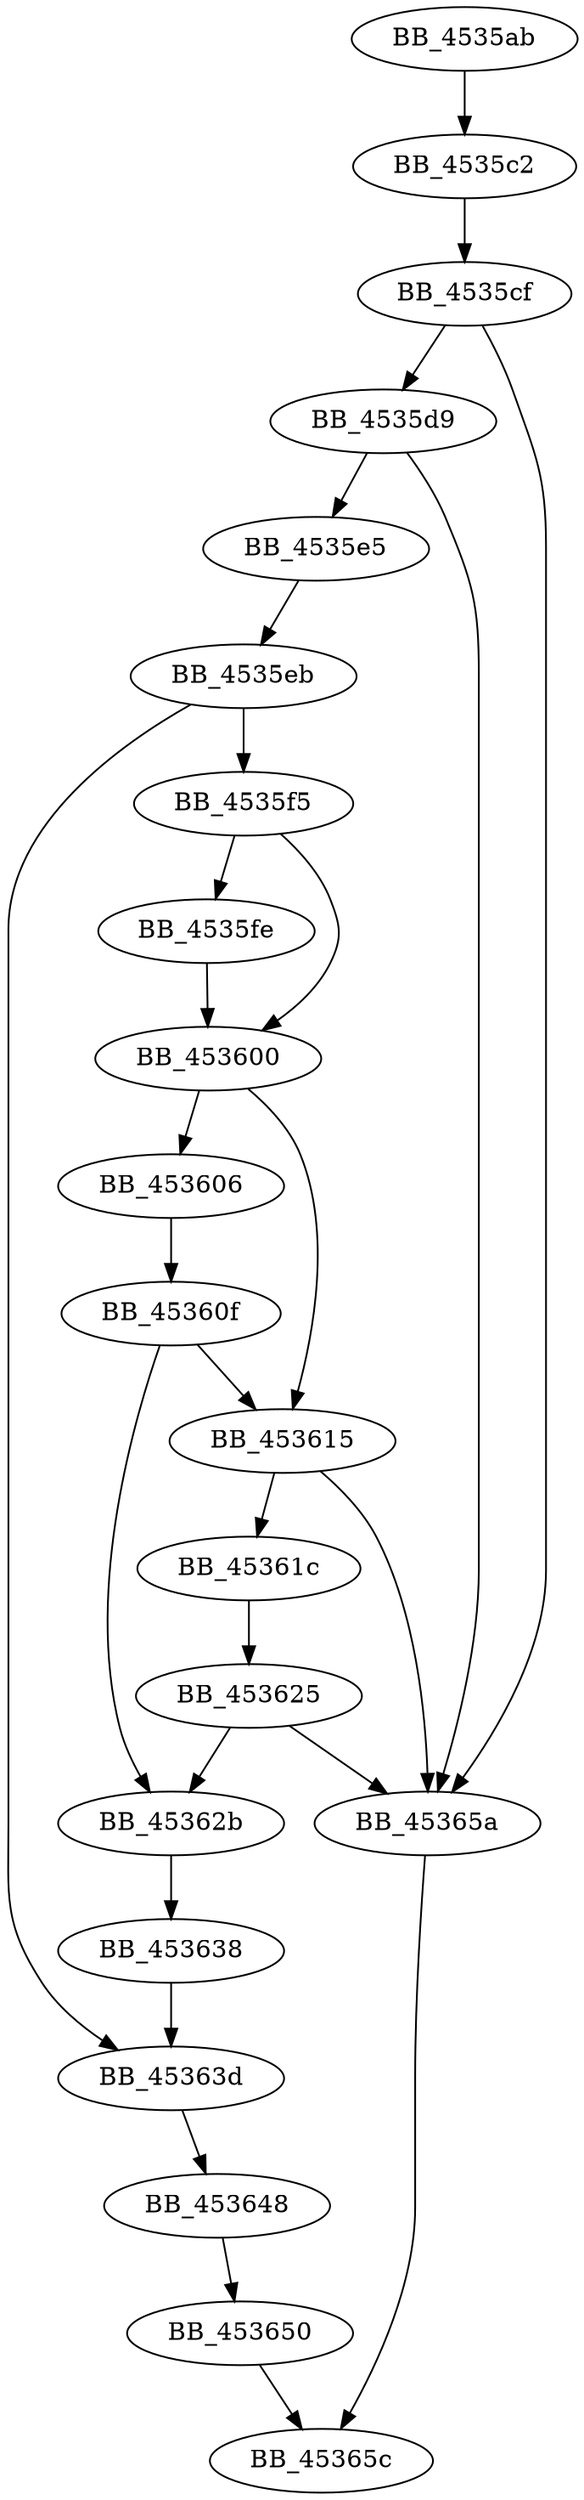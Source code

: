 DiGraph sub_4535AB{
BB_4535ab->BB_4535c2
BB_4535c2->BB_4535cf
BB_4535cf->BB_4535d9
BB_4535cf->BB_45365a
BB_4535d9->BB_4535e5
BB_4535d9->BB_45365a
BB_4535e5->BB_4535eb
BB_4535eb->BB_4535f5
BB_4535eb->BB_45363d
BB_4535f5->BB_4535fe
BB_4535f5->BB_453600
BB_4535fe->BB_453600
BB_453600->BB_453606
BB_453600->BB_453615
BB_453606->BB_45360f
BB_45360f->BB_453615
BB_45360f->BB_45362b
BB_453615->BB_45361c
BB_453615->BB_45365a
BB_45361c->BB_453625
BB_453625->BB_45362b
BB_453625->BB_45365a
BB_45362b->BB_453638
BB_453638->BB_45363d
BB_45363d->BB_453648
BB_453648->BB_453650
BB_453650->BB_45365c
BB_45365a->BB_45365c
}
